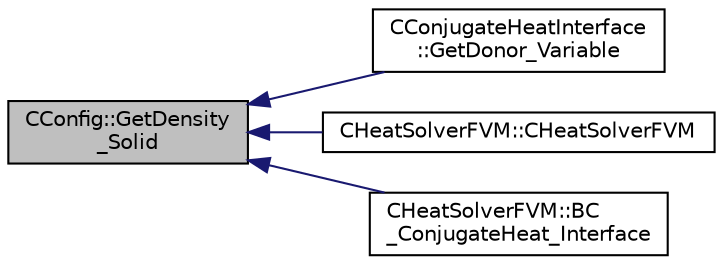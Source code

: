 digraph "CConfig::GetDensity_Solid"
{
  edge [fontname="Helvetica",fontsize="10",labelfontname="Helvetica",labelfontsize="10"];
  node [fontname="Helvetica",fontsize="10",shape=record];
  rankdir="LR";
  Node2256 [label="CConfig::GetDensity\l_Solid",height=0.2,width=0.4,color="black", fillcolor="grey75", style="filled", fontcolor="black"];
  Node2256 -> Node2257 [dir="back",color="midnightblue",fontsize="10",style="solid",fontname="Helvetica"];
  Node2257 [label="CConjugateHeatInterface\l::GetDonor_Variable",height=0.2,width=0.4,color="black", fillcolor="white", style="filled",URL="$class_c_conjugate_heat_interface.html#a202dd62e4a06b68c52ffa585d6c28149",tooltip="Retrieve the variable that will be sent from donor mesh to target mesh. "];
  Node2256 -> Node2258 [dir="back",color="midnightblue",fontsize="10",style="solid",fontname="Helvetica"];
  Node2258 [label="CHeatSolverFVM::CHeatSolverFVM",height=0.2,width=0.4,color="black", fillcolor="white", style="filled",URL="$class_c_heat_solver_f_v_m.html#a42af03c3f465c905fbc3ecbee398f5be",tooltip="Constructor of the class. "];
  Node2256 -> Node2259 [dir="back",color="midnightblue",fontsize="10",style="solid",fontname="Helvetica"];
  Node2259 [label="CHeatSolverFVM::BC\l_ConjugateHeat_Interface",height=0.2,width=0.4,color="black", fillcolor="white", style="filled",URL="$class_c_heat_solver_f_v_m.html#ab4ec9e8b3220ab50392d3387bc12d894",tooltip="Impose the (received) conjugate heat variables. "];
}
